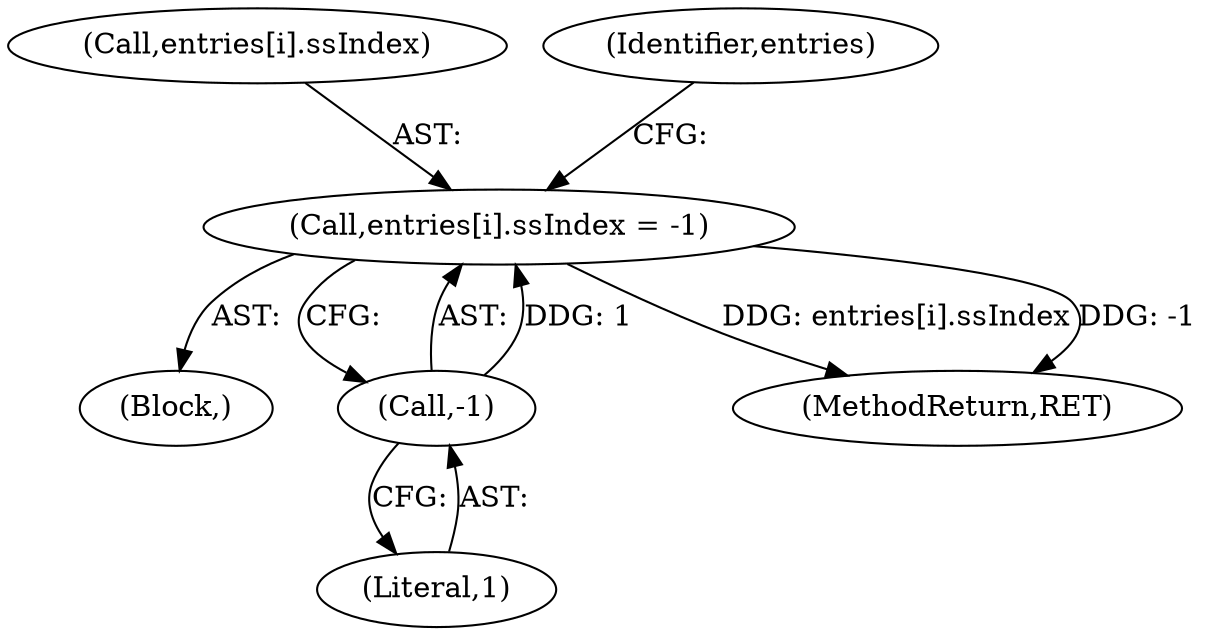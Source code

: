 digraph "0_libarchive_7f17c791dcfd8c0416e2cd2485b19410e47ef126@array" {
"1001197" [label="(Call,entries[i].ssIndex = -1)"];
"1001203" [label="(Call,-1)"];
"1001203" [label="(Call,-1)"];
"1001198" [label="(Call,entries[i].ssIndex)"];
"1001209" [label="(Identifier,entries)"];
"1001025" [label="(Block,)"];
"1001307" [label="(MethodReturn,RET)"];
"1001197" [label="(Call,entries[i].ssIndex = -1)"];
"1001204" [label="(Literal,1)"];
"1001197" -> "1001025"  [label="AST: "];
"1001197" -> "1001203"  [label="CFG: "];
"1001198" -> "1001197"  [label="AST: "];
"1001203" -> "1001197"  [label="AST: "];
"1001209" -> "1001197"  [label="CFG: "];
"1001197" -> "1001307"  [label="DDG: entries[i].ssIndex"];
"1001197" -> "1001307"  [label="DDG: -1"];
"1001203" -> "1001197"  [label="DDG: 1"];
"1001203" -> "1001204"  [label="CFG: "];
"1001204" -> "1001203"  [label="AST: "];
}
